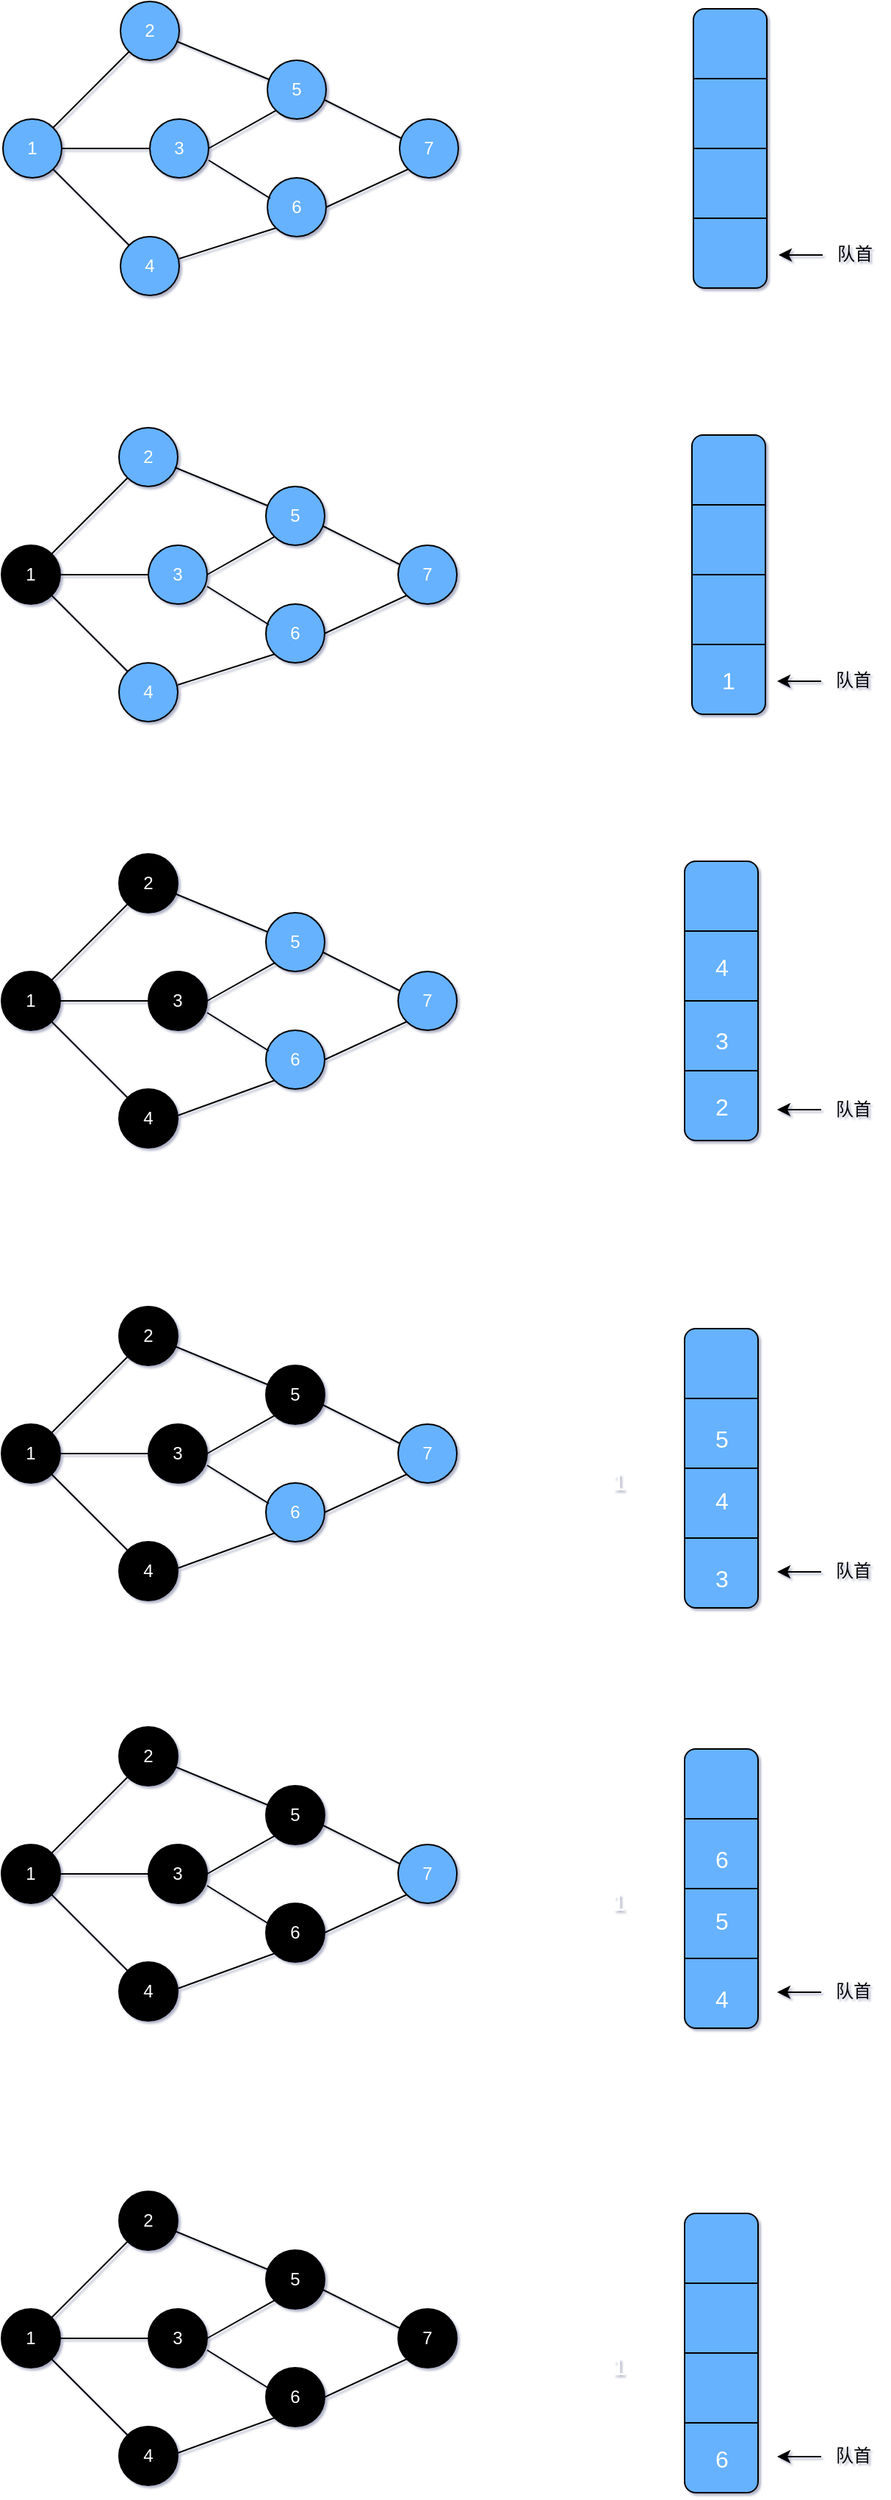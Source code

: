 <mxfile version="12.7.0" type="github">
  <diagram id="FHmcyvShyBVJTWuVOiJX" name="Page-1">
    <mxGraphModel dx="1406" dy="788" grid="1" gridSize="10" guides="1" tooltips="1" connect="1" arrows="1" fold="1" page="1" pageScale="1" pageWidth="827" pageHeight="1169" math="0" shadow="1">
      <root>
        <mxCell id="0"/>
        <mxCell id="1" parent="0"/>
        <mxCell id="ubV-QA2QoW2X3zsCJkII-1" value="" style="ellipse;whiteSpace=wrap;html=1;aspect=fixed;fillColor=#66B2FF;" parent="1" vertex="1">
          <mxGeometry x="190" y="410" width="40" height="40" as="geometry"/>
        </mxCell>
        <mxCell id="ubV-QA2QoW2X3zsCJkII-2" value="" style="ellipse;whiteSpace=wrap;html=1;aspect=fixed;fillColor=#000000;" parent="1" vertex="1">
          <mxGeometry x="110" y="490" width="40" height="40" as="geometry"/>
        </mxCell>
        <mxCell id="ubV-QA2QoW2X3zsCJkII-3" value="7" style="ellipse;whiteSpace=wrap;html=1;aspect=fixed;fillColor=#66B2FF;fontColor=#FFFFFF;" parent="1" vertex="1">
          <mxGeometry x="380" y="490" width="40" height="40" as="geometry"/>
        </mxCell>
        <mxCell id="ubV-QA2QoW2X3zsCJkII-4" value="" style="ellipse;whiteSpace=wrap;html=1;aspect=fixed;fillColor=#66B2FF;" parent="1" vertex="1">
          <mxGeometry x="190" y="570" width="40" height="40" as="geometry"/>
        </mxCell>
        <mxCell id="ubV-QA2QoW2X3zsCJkII-5" value="" style="endArrow=none;html=1;exitX=0;exitY=1;exitDx=0;exitDy=0;entryX=1;entryY=0;entryDx=0;entryDy=0;" parent="1" source="ubV-QA2QoW2X3zsCJkII-1" target="ubV-QA2QoW2X3zsCJkII-2" edge="1">
          <mxGeometry width="50" height="50" relative="1" as="geometry">
            <mxPoint x="50" y="810" as="sourcePoint"/>
            <mxPoint x="100" y="760" as="targetPoint"/>
          </mxGeometry>
        </mxCell>
        <mxCell id="ubV-QA2QoW2X3zsCJkII-6" value="" style="endArrow=none;html=1;exitX=1;exitY=1;exitDx=0;exitDy=0;entryX=0;entryY=0;entryDx=0;entryDy=0;" parent="1" source="ubV-QA2QoW2X3zsCJkII-2" target="ubV-QA2QoW2X3zsCJkII-4" edge="1">
          <mxGeometry width="50" height="50" relative="1" as="geometry">
            <mxPoint x="160" y="680" as="sourcePoint"/>
            <mxPoint x="180" y="810" as="targetPoint"/>
          </mxGeometry>
        </mxCell>
        <mxCell id="ubV-QA2QoW2X3zsCJkII-9" value="1" style="text;html=1;strokeColor=none;fillColor=none;align=center;verticalAlign=middle;whiteSpace=wrap;rounded=0;fontColor=#FFFFFF;" parent="1" vertex="1">
          <mxGeometry x="115" y="500" width="30" height="20" as="geometry"/>
        </mxCell>
        <mxCell id="ubV-QA2QoW2X3zsCJkII-10" value="2" style="text;html=1;strokeColor=none;fillColor=none;align=center;verticalAlign=middle;whiteSpace=wrap;rounded=0;fontColor=#FFFFFF;" parent="1" vertex="1">
          <mxGeometry x="200" y="425" width="20" height="10" as="geometry"/>
        </mxCell>
        <mxCell id="ubV-QA2QoW2X3zsCJkII-11" value="4" style="text;html=1;strokeColor=none;fillColor=none;align=center;verticalAlign=middle;whiteSpace=wrap;rounded=0;fontColor=#FFFFFF;" parent="1" vertex="1">
          <mxGeometry x="190" y="580" width="40" height="20" as="geometry"/>
        </mxCell>
        <mxCell id="ubV-QA2QoW2X3zsCJkII-15" value="&lt;font color=&quot;#ffffff&quot;&gt;3&lt;/font&gt;" style="ellipse;whiteSpace=wrap;html=1;aspect=fixed;fillColor=#66B2FF;" parent="1" vertex="1">
          <mxGeometry x="210" y="490" width="40" height="40" as="geometry"/>
        </mxCell>
        <mxCell id="ubV-QA2QoW2X3zsCJkII-16" value="5" style="ellipse;whiteSpace=wrap;html=1;aspect=fixed;fillColor=#66B2FF;fontColor=#FFFFFF;" parent="1" vertex="1">
          <mxGeometry x="290" y="450" width="40" height="40" as="geometry"/>
        </mxCell>
        <mxCell id="ubV-QA2QoW2X3zsCJkII-22" value="6" style="ellipse;whiteSpace=wrap;html=1;aspect=fixed;fillColor=#66B2FF;fontColor=#FFFFFF;" parent="1" vertex="1">
          <mxGeometry x="290" y="530" width="40" height="40" as="geometry"/>
        </mxCell>
        <mxCell id="ubV-QA2QoW2X3zsCJkII-25" value="" style="endArrow=none;html=1;exitX=1;exitY=0.25;exitDx=0;exitDy=0;entryX=0;entryY=1;entryDx=0;entryDy=0;" parent="1" source="ubV-QA2QoW2X3zsCJkII-11" target="ubV-QA2QoW2X3zsCJkII-22" edge="1">
          <mxGeometry width="50" height="50" relative="1" as="geometry">
            <mxPoint x="130" y="730" as="sourcePoint"/>
            <mxPoint x="180" y="680" as="targetPoint"/>
          </mxGeometry>
        </mxCell>
        <mxCell id="ubV-QA2QoW2X3zsCJkII-28" value="" style="endArrow=none;html=1;exitX=0.975;exitY=0.675;exitDx=0;exitDy=0;entryX=0.025;entryY=0.325;entryDx=0;entryDy=0;entryPerimeter=0;exitPerimeter=0;" parent="1" source="ubV-QA2QoW2X3zsCJkII-16" target="ubV-QA2QoW2X3zsCJkII-3" edge="1">
          <mxGeometry width="50" height="50" relative="1" as="geometry">
            <mxPoint x="110" y="690" as="sourcePoint"/>
            <mxPoint x="160" y="640" as="targetPoint"/>
          </mxGeometry>
        </mxCell>
        <mxCell id="ubV-QA2QoW2X3zsCJkII-29" value="" style="endArrow=none;html=1;exitX=0;exitY=1;exitDx=0;exitDy=0;entryX=1;entryY=0.5;entryDx=0;entryDy=0;" parent="1" source="ubV-QA2QoW2X3zsCJkII-3" target="ubV-QA2QoW2X3zsCJkII-22" edge="1">
          <mxGeometry width="50" height="50" relative="1" as="geometry">
            <mxPoint x="80" y="720" as="sourcePoint"/>
            <mxPoint x="130" y="670" as="targetPoint"/>
          </mxGeometry>
        </mxCell>
        <mxCell id="ubV-QA2QoW2X3zsCJkII-31" value="" style="endArrow=none;html=1;exitX=0;exitY=1;exitDx=0;exitDy=0;entryX=1;entryY=0.5;entryDx=0;entryDy=0;" parent="1" source="ubV-QA2QoW2X3zsCJkII-16" target="ubV-QA2QoW2X3zsCJkII-15" edge="1">
          <mxGeometry width="50" height="50" relative="1" as="geometry">
            <mxPoint x="160" y="710" as="sourcePoint"/>
            <mxPoint x="210" y="660" as="targetPoint"/>
          </mxGeometry>
        </mxCell>
        <mxCell id="ubV-QA2QoW2X3zsCJkII-32" value="" style="endArrow=none;html=1;entryX=0.05;entryY=0.35;entryDx=0;entryDy=0;entryPerimeter=0;" parent="1" target="ubV-QA2QoW2X3zsCJkII-22" edge="1">
          <mxGeometry width="50" height="50" relative="1" as="geometry">
            <mxPoint x="250" y="518" as="sourcePoint"/>
            <mxPoint x="220" y="670" as="targetPoint"/>
          </mxGeometry>
        </mxCell>
        <mxCell id="ubV-QA2QoW2X3zsCJkII-33" value="" style="endArrow=none;html=1;exitX=1;exitY=0.5;exitDx=0;exitDy=0;entryX=0;entryY=0.5;entryDx=0;entryDy=0;" parent="1" source="ubV-QA2QoW2X3zsCJkII-2" target="ubV-QA2QoW2X3zsCJkII-15" edge="1">
          <mxGeometry width="50" height="50" relative="1" as="geometry">
            <mxPoint x="50" y="700" as="sourcePoint"/>
            <mxPoint x="100" y="650" as="targetPoint"/>
          </mxGeometry>
        </mxCell>
        <mxCell id="ubV-QA2QoW2X3zsCJkII-34" value="" style="endArrow=none;html=1;entryX=0.025;entryY=0.325;entryDx=0;entryDy=0;entryPerimeter=0;exitX=0.95;exitY=0.675;exitDx=0;exitDy=0;exitPerimeter=0;" parent="1" source="ubV-QA2QoW2X3zsCJkII-1" target="ubV-QA2QoW2X3zsCJkII-16" edge="1">
          <mxGeometry width="50" height="50" relative="1" as="geometry">
            <mxPoint x="230" y="440" as="sourcePoint"/>
            <mxPoint x="100" y="650" as="targetPoint"/>
          </mxGeometry>
        </mxCell>
        <mxCell id="ubV-QA2QoW2X3zsCJkII-49" value="" style="rounded=1;whiteSpace=wrap;html=1;fillColor=#66B2FF;" parent="1" vertex="1">
          <mxGeometry x="580" y="415" width="50" height="190" as="geometry"/>
        </mxCell>
        <mxCell id="ubV-QA2QoW2X3zsCJkII-50" value="" style="endArrow=none;html=1;exitX=1;exitY=0.5;exitDx=0;exitDy=0;entryX=0;entryY=0.5;entryDx=0;entryDy=0;" parent="1" source="ubV-QA2QoW2X3zsCJkII-49" target="ubV-QA2QoW2X3zsCJkII-49" edge="1">
          <mxGeometry width="50" height="50" relative="1" as="geometry">
            <mxPoint x="490" y="632" as="sourcePoint"/>
            <mxPoint x="580" y="577" as="targetPoint"/>
          </mxGeometry>
        </mxCell>
        <mxCell id="ubV-QA2QoW2X3zsCJkII-51" value="" style="endArrow=none;html=1;exitX=1;exitY=0.25;exitDx=0;exitDy=0;entryX=0;entryY=0.25;entryDx=0;entryDy=0;" parent="1" source="ubV-QA2QoW2X3zsCJkII-49" target="ubV-QA2QoW2X3zsCJkII-49" edge="1">
          <mxGeometry width="50" height="50" relative="1" as="geometry">
            <mxPoint x="470" y="622" as="sourcePoint"/>
            <mxPoint x="520" y="572" as="targetPoint"/>
          </mxGeometry>
        </mxCell>
        <mxCell id="ubV-QA2QoW2X3zsCJkII-52" value="" style="endArrow=none;html=1;exitX=1;exitY=0.75;exitDx=0;exitDy=0;entryX=0;entryY=0.75;entryDx=0;entryDy=0;" parent="1" source="ubV-QA2QoW2X3zsCJkII-49" target="ubV-QA2QoW2X3zsCJkII-49" edge="1">
          <mxGeometry width="50" height="50" relative="1" as="geometry">
            <mxPoint x="470" y="662" as="sourcePoint"/>
            <mxPoint x="520" y="612" as="targetPoint"/>
          </mxGeometry>
        </mxCell>
        <mxCell id="ubV-QA2QoW2X3zsCJkII-56" value="1" style="text;html=1;strokeColor=none;fillColor=none;align=center;verticalAlign=middle;whiteSpace=wrap;rounded=0;fontColor=#FFFFFF;fontSize=16;" parent="1" vertex="1">
          <mxGeometry x="585" y="572" width="40" height="20" as="geometry"/>
        </mxCell>
        <mxCell id="Y3cnyNxsgSKWZ6Iq4NnD-9" value="" style="rounded=1;whiteSpace=wrap;html=1;fillColor=#66B2FF;" vertex="1" parent="1">
          <mxGeometry x="575" y="705" width="50" height="190" as="geometry"/>
        </mxCell>
        <mxCell id="Y3cnyNxsgSKWZ6Iq4NnD-10" value="" style="endArrow=none;html=1;exitX=1;exitY=0.5;exitDx=0;exitDy=0;entryX=0;entryY=0.5;entryDx=0;entryDy=0;" edge="1" parent="1" source="Y3cnyNxsgSKWZ6Iq4NnD-9" target="Y3cnyNxsgSKWZ6Iq4NnD-9">
          <mxGeometry width="50" height="50" relative="1" as="geometry">
            <mxPoint x="485" y="922" as="sourcePoint"/>
            <mxPoint x="575" y="867" as="targetPoint"/>
          </mxGeometry>
        </mxCell>
        <mxCell id="Y3cnyNxsgSKWZ6Iq4NnD-11" value="" style="endArrow=none;html=1;exitX=1;exitY=0.25;exitDx=0;exitDy=0;entryX=0;entryY=0.25;entryDx=0;entryDy=0;" edge="1" parent="1" source="Y3cnyNxsgSKWZ6Iq4NnD-9" target="Y3cnyNxsgSKWZ6Iq4NnD-9">
          <mxGeometry width="50" height="50" relative="1" as="geometry">
            <mxPoint x="465" y="912" as="sourcePoint"/>
            <mxPoint x="515" y="862" as="targetPoint"/>
          </mxGeometry>
        </mxCell>
        <mxCell id="Y3cnyNxsgSKWZ6Iq4NnD-12" value="" style="endArrow=none;html=1;exitX=1;exitY=0.75;exitDx=0;exitDy=0;entryX=0;entryY=0.75;entryDx=0;entryDy=0;" edge="1" parent="1" source="Y3cnyNxsgSKWZ6Iq4NnD-9" target="Y3cnyNxsgSKWZ6Iq4NnD-9">
          <mxGeometry width="50" height="50" relative="1" as="geometry">
            <mxPoint x="465" y="952" as="sourcePoint"/>
            <mxPoint x="515" y="902" as="targetPoint"/>
          </mxGeometry>
        </mxCell>
        <mxCell id="Y3cnyNxsgSKWZ6Iq4NnD-13" value="2" style="text;html=1;strokeColor=none;fillColor=none;align=center;verticalAlign=middle;whiteSpace=wrap;rounded=0;fontColor=#FFFFFF;fontSize=16;" vertex="1" parent="1">
          <mxGeometry x="592.5" y="860.5" width="15" height="23" as="geometry"/>
        </mxCell>
        <mxCell id="Y3cnyNxsgSKWZ6Iq4NnD-19" value="" style="rounded=1;whiteSpace=wrap;html=1;fillColor=#66B2FF;" vertex="1" parent="1">
          <mxGeometry x="575" y="1023" width="50" height="190" as="geometry"/>
        </mxCell>
        <mxCell id="Y3cnyNxsgSKWZ6Iq4NnD-20" value="" style="endArrow=none;html=1;exitX=1;exitY=0.5;exitDx=0;exitDy=0;entryX=0;entryY=0.5;entryDx=0;entryDy=0;" edge="1" parent="1" source="Y3cnyNxsgSKWZ6Iq4NnD-19" target="Y3cnyNxsgSKWZ6Iq4NnD-19">
          <mxGeometry width="50" height="50" relative="1" as="geometry">
            <mxPoint x="415" y="1177" as="sourcePoint"/>
            <mxPoint x="505" y="1122" as="targetPoint"/>
          </mxGeometry>
        </mxCell>
        <mxCell id="Y3cnyNxsgSKWZ6Iq4NnD-21" value="" style="endArrow=none;html=1;exitX=1;exitY=0.25;exitDx=0;exitDy=0;entryX=0;entryY=0.25;entryDx=0;entryDy=0;" edge="1" parent="1" source="Y3cnyNxsgSKWZ6Iq4NnD-19" target="Y3cnyNxsgSKWZ6Iq4NnD-19">
          <mxGeometry width="50" height="50" relative="1" as="geometry">
            <mxPoint x="395" y="1167" as="sourcePoint"/>
            <mxPoint x="445" y="1117" as="targetPoint"/>
          </mxGeometry>
        </mxCell>
        <mxCell id="Y3cnyNxsgSKWZ6Iq4NnD-22" value="" style="endArrow=none;html=1;exitX=1;exitY=0.75;exitDx=0;exitDy=0;entryX=0;entryY=0.75;entryDx=0;entryDy=0;" edge="1" parent="1" source="Y3cnyNxsgSKWZ6Iq4NnD-19" target="Y3cnyNxsgSKWZ6Iq4NnD-19">
          <mxGeometry width="50" height="50" relative="1" as="geometry">
            <mxPoint x="395" y="1207" as="sourcePoint"/>
            <mxPoint x="445" y="1157" as="targetPoint"/>
          </mxGeometry>
        </mxCell>
        <mxCell id="Y3cnyNxsgSKWZ6Iq4NnD-23" value="1" style="text;html=1;strokeColor=none;fillColor=none;align=center;verticalAlign=middle;whiteSpace=wrap;rounded=0;fontColor=#FFFFFF;fontSize=16;" vertex="1" parent="1">
          <mxGeometry x="510" y="1117" width="40" height="20" as="geometry"/>
        </mxCell>
        <mxCell id="Y3cnyNxsgSKWZ6Iq4NnD-27" value="3" style="text;html=1;strokeColor=none;fillColor=none;align=center;verticalAlign=middle;whiteSpace=wrap;rounded=0;fontColor=#FFFFFF;fontSize=16;" vertex="1" parent="1">
          <mxGeometry x="592.5" y="815" width="15" height="23" as="geometry"/>
        </mxCell>
        <mxCell id="Y3cnyNxsgSKWZ6Iq4NnD-28" value="4" style="text;html=1;strokeColor=none;fillColor=none;align=center;verticalAlign=middle;whiteSpace=wrap;rounded=0;fontColor=#FFFFFF;fontSize=16;" vertex="1" parent="1">
          <mxGeometry x="592.5" y="765" width="15" height="23" as="geometry"/>
        </mxCell>
        <mxCell id="Y3cnyNxsgSKWZ6Iq4NnD-48" value="" style="ellipse;whiteSpace=wrap;html=1;aspect=fixed;fillColor=#000000;" vertex="1" parent="1">
          <mxGeometry x="190" y="700" width="40" height="40" as="geometry"/>
        </mxCell>
        <mxCell id="Y3cnyNxsgSKWZ6Iq4NnD-49" value="" style="ellipse;whiteSpace=wrap;html=1;aspect=fixed;fillColor=#000000;" vertex="1" parent="1">
          <mxGeometry x="110" y="780" width="40" height="40" as="geometry"/>
        </mxCell>
        <mxCell id="Y3cnyNxsgSKWZ6Iq4NnD-50" value="7" style="ellipse;whiteSpace=wrap;html=1;aspect=fixed;fillColor=#66B2FF;fontColor=#FFFFFF;" vertex="1" parent="1">
          <mxGeometry x="380" y="780" width="40" height="40" as="geometry"/>
        </mxCell>
        <mxCell id="Y3cnyNxsgSKWZ6Iq4NnD-51" value="" style="ellipse;whiteSpace=wrap;html=1;aspect=fixed;fillColor=#000000;" vertex="1" parent="1">
          <mxGeometry x="190" y="860" width="40" height="40" as="geometry"/>
        </mxCell>
        <mxCell id="Y3cnyNxsgSKWZ6Iq4NnD-52" value="" style="endArrow=none;html=1;exitX=0;exitY=1;exitDx=0;exitDy=0;entryX=1;entryY=0;entryDx=0;entryDy=0;" edge="1" parent="1" source="Y3cnyNxsgSKWZ6Iq4NnD-48" target="Y3cnyNxsgSKWZ6Iq4NnD-49">
          <mxGeometry width="50" height="50" relative="1" as="geometry">
            <mxPoint x="50" y="1100" as="sourcePoint"/>
            <mxPoint x="100" y="1050" as="targetPoint"/>
          </mxGeometry>
        </mxCell>
        <mxCell id="Y3cnyNxsgSKWZ6Iq4NnD-53" value="" style="endArrow=none;html=1;exitX=1;exitY=1;exitDx=0;exitDy=0;entryX=0;entryY=0;entryDx=0;entryDy=0;" edge="1" parent="1" source="Y3cnyNxsgSKWZ6Iq4NnD-49" target="Y3cnyNxsgSKWZ6Iq4NnD-51">
          <mxGeometry width="50" height="50" relative="1" as="geometry">
            <mxPoint x="160" y="970" as="sourcePoint"/>
            <mxPoint x="180" y="1100" as="targetPoint"/>
          </mxGeometry>
        </mxCell>
        <mxCell id="Y3cnyNxsgSKWZ6Iq4NnD-54" value="1" style="text;html=1;strokeColor=none;fillColor=none;align=center;verticalAlign=middle;whiteSpace=wrap;rounded=0;fontColor=#FFFFFF;" vertex="1" parent="1">
          <mxGeometry x="115" y="790" width="30" height="20" as="geometry"/>
        </mxCell>
        <mxCell id="Y3cnyNxsgSKWZ6Iq4NnD-55" value="2" style="text;html=1;strokeColor=none;fillColor=none;align=center;verticalAlign=middle;whiteSpace=wrap;rounded=0;fontColor=#FFFFFF;" vertex="1" parent="1">
          <mxGeometry x="200" y="715" width="20" height="10" as="geometry"/>
        </mxCell>
        <mxCell id="Y3cnyNxsgSKWZ6Iq4NnD-56" value="4" style="text;html=1;strokeColor=none;fillColor=none;align=center;verticalAlign=middle;whiteSpace=wrap;rounded=0;fontColor=#FFFFFF;" vertex="1" parent="1">
          <mxGeometry x="200" y="875" width="20" height="10" as="geometry"/>
        </mxCell>
        <mxCell id="Y3cnyNxsgSKWZ6Iq4NnD-57" value="&lt;font color=&quot;#ffffff&quot;&gt;3&lt;/font&gt;" style="ellipse;whiteSpace=wrap;html=1;aspect=fixed;fillColor=#000000;" vertex="1" parent="1">
          <mxGeometry x="210" y="780" width="40" height="40" as="geometry"/>
        </mxCell>
        <mxCell id="Y3cnyNxsgSKWZ6Iq4NnD-58" value="5" style="ellipse;whiteSpace=wrap;html=1;aspect=fixed;fillColor=#66B2FF;fontColor=#FFFFFF;" vertex="1" parent="1">
          <mxGeometry x="290" y="740" width="40" height="40" as="geometry"/>
        </mxCell>
        <mxCell id="Y3cnyNxsgSKWZ6Iq4NnD-59" value="6" style="ellipse;whiteSpace=wrap;html=1;aspect=fixed;fillColor=#66B2FF;fontColor=#FFFFFF;" vertex="1" parent="1">
          <mxGeometry x="290" y="820" width="40" height="40" as="geometry"/>
        </mxCell>
        <mxCell id="Y3cnyNxsgSKWZ6Iq4NnD-60" value="" style="endArrow=none;html=1;entryX=0;entryY=1;entryDx=0;entryDy=0;" edge="1" parent="1" target="Y3cnyNxsgSKWZ6Iq4NnD-59">
          <mxGeometry width="50" height="50" relative="1" as="geometry">
            <mxPoint x="230" y="878" as="sourcePoint"/>
            <mxPoint x="180" y="970" as="targetPoint"/>
          </mxGeometry>
        </mxCell>
        <mxCell id="Y3cnyNxsgSKWZ6Iq4NnD-62" value="" style="endArrow=none;html=1;exitX=0.975;exitY=0.675;exitDx=0;exitDy=0;entryX=0.025;entryY=0.325;entryDx=0;entryDy=0;entryPerimeter=0;exitPerimeter=0;" edge="1" parent="1" source="Y3cnyNxsgSKWZ6Iq4NnD-58" target="Y3cnyNxsgSKWZ6Iq4NnD-50">
          <mxGeometry width="50" height="50" relative="1" as="geometry">
            <mxPoint x="110" y="980" as="sourcePoint"/>
            <mxPoint x="160" y="930" as="targetPoint"/>
          </mxGeometry>
        </mxCell>
        <mxCell id="Y3cnyNxsgSKWZ6Iq4NnD-63" value="" style="endArrow=none;html=1;exitX=0;exitY=1;exitDx=0;exitDy=0;entryX=1;entryY=0.5;entryDx=0;entryDy=0;" edge="1" parent="1" source="Y3cnyNxsgSKWZ6Iq4NnD-50" target="Y3cnyNxsgSKWZ6Iq4NnD-59">
          <mxGeometry width="50" height="50" relative="1" as="geometry">
            <mxPoint x="80" y="1010" as="sourcePoint"/>
            <mxPoint x="130" y="960" as="targetPoint"/>
          </mxGeometry>
        </mxCell>
        <mxCell id="Y3cnyNxsgSKWZ6Iq4NnD-64" value="" style="endArrow=none;html=1;exitX=0;exitY=1;exitDx=0;exitDy=0;entryX=1;entryY=0.5;entryDx=0;entryDy=0;" edge="1" parent="1" source="Y3cnyNxsgSKWZ6Iq4NnD-58" target="Y3cnyNxsgSKWZ6Iq4NnD-57">
          <mxGeometry width="50" height="50" relative="1" as="geometry">
            <mxPoint x="160" y="1000" as="sourcePoint"/>
            <mxPoint x="210" y="950" as="targetPoint"/>
          </mxGeometry>
        </mxCell>
        <mxCell id="Y3cnyNxsgSKWZ6Iq4NnD-65" value="" style="endArrow=none;html=1;entryX=0.05;entryY=0.35;entryDx=0;entryDy=0;entryPerimeter=0;" edge="1" parent="1" target="Y3cnyNxsgSKWZ6Iq4NnD-59">
          <mxGeometry width="50" height="50" relative="1" as="geometry">
            <mxPoint x="250" y="808" as="sourcePoint"/>
            <mxPoint x="220" y="960" as="targetPoint"/>
          </mxGeometry>
        </mxCell>
        <mxCell id="Y3cnyNxsgSKWZ6Iq4NnD-66" value="" style="endArrow=none;html=1;exitX=1;exitY=0.5;exitDx=0;exitDy=0;entryX=0;entryY=0.5;entryDx=0;entryDy=0;" edge="1" parent="1" source="Y3cnyNxsgSKWZ6Iq4NnD-49" target="Y3cnyNxsgSKWZ6Iq4NnD-57">
          <mxGeometry width="50" height="50" relative="1" as="geometry">
            <mxPoint x="50" y="990" as="sourcePoint"/>
            <mxPoint x="100" y="940" as="targetPoint"/>
          </mxGeometry>
        </mxCell>
        <mxCell id="Y3cnyNxsgSKWZ6Iq4NnD-67" value="" style="endArrow=none;html=1;entryX=0.025;entryY=0.325;entryDx=0;entryDy=0;entryPerimeter=0;exitX=0.95;exitY=0.675;exitDx=0;exitDy=0;exitPerimeter=0;" edge="1" parent="1" source="Y3cnyNxsgSKWZ6Iq4NnD-48" target="Y3cnyNxsgSKWZ6Iq4NnD-58">
          <mxGeometry width="50" height="50" relative="1" as="geometry">
            <mxPoint x="230" y="730" as="sourcePoint"/>
            <mxPoint x="100" y="940" as="targetPoint"/>
          </mxGeometry>
        </mxCell>
        <mxCell id="Y3cnyNxsgSKWZ6Iq4NnD-68" value="" style="ellipse;whiteSpace=wrap;html=1;aspect=fixed;fillColor=#000000;" vertex="1" parent="1">
          <mxGeometry x="190" y="1008" width="40" height="40" as="geometry"/>
        </mxCell>
        <mxCell id="Y3cnyNxsgSKWZ6Iq4NnD-69" value="" style="ellipse;whiteSpace=wrap;html=1;aspect=fixed;fillColor=#000000;" vertex="1" parent="1">
          <mxGeometry x="110" y="1088" width="40" height="40" as="geometry"/>
        </mxCell>
        <mxCell id="Y3cnyNxsgSKWZ6Iq4NnD-70" value="7" style="ellipse;whiteSpace=wrap;html=1;aspect=fixed;fillColor=#66B2FF;fontColor=#FFFFFF;" vertex="1" parent="1">
          <mxGeometry x="380" y="1088" width="40" height="40" as="geometry"/>
        </mxCell>
        <mxCell id="Y3cnyNxsgSKWZ6Iq4NnD-71" value="" style="ellipse;whiteSpace=wrap;html=1;aspect=fixed;fillColor=#000000;" vertex="1" parent="1">
          <mxGeometry x="190" y="1168" width="40" height="40" as="geometry"/>
        </mxCell>
        <mxCell id="Y3cnyNxsgSKWZ6Iq4NnD-72" value="" style="endArrow=none;html=1;exitX=0;exitY=1;exitDx=0;exitDy=0;entryX=1;entryY=0;entryDx=0;entryDy=0;" edge="1" parent="1" source="Y3cnyNxsgSKWZ6Iq4NnD-68" target="Y3cnyNxsgSKWZ6Iq4NnD-69">
          <mxGeometry width="50" height="50" relative="1" as="geometry">
            <mxPoint x="50" y="1408" as="sourcePoint"/>
            <mxPoint x="100" y="1358" as="targetPoint"/>
          </mxGeometry>
        </mxCell>
        <mxCell id="Y3cnyNxsgSKWZ6Iq4NnD-73" value="" style="endArrow=none;html=1;exitX=1;exitY=1;exitDx=0;exitDy=0;entryX=0;entryY=0;entryDx=0;entryDy=0;" edge="1" parent="1" source="Y3cnyNxsgSKWZ6Iq4NnD-69" target="Y3cnyNxsgSKWZ6Iq4NnD-71">
          <mxGeometry width="50" height="50" relative="1" as="geometry">
            <mxPoint x="160" y="1278" as="sourcePoint"/>
            <mxPoint x="180" y="1408" as="targetPoint"/>
          </mxGeometry>
        </mxCell>
        <mxCell id="Y3cnyNxsgSKWZ6Iq4NnD-74" value="1" style="text;html=1;strokeColor=none;fillColor=none;align=center;verticalAlign=middle;whiteSpace=wrap;rounded=0;fontColor=#FFFFFF;" vertex="1" parent="1">
          <mxGeometry x="115" y="1098" width="30" height="20" as="geometry"/>
        </mxCell>
        <mxCell id="Y3cnyNxsgSKWZ6Iq4NnD-75" value="2" style="text;html=1;strokeColor=none;fillColor=none;align=center;verticalAlign=middle;whiteSpace=wrap;rounded=0;fontColor=#FFFFFF;" vertex="1" parent="1">
          <mxGeometry x="200" y="1023" width="20" height="10" as="geometry"/>
        </mxCell>
        <mxCell id="Y3cnyNxsgSKWZ6Iq4NnD-76" value="4" style="text;html=1;strokeColor=none;fillColor=none;align=center;verticalAlign=middle;whiteSpace=wrap;rounded=0;fontColor=#FFFFFF;" vertex="1" parent="1">
          <mxGeometry x="200" y="1183" width="20" height="10" as="geometry"/>
        </mxCell>
        <mxCell id="Y3cnyNxsgSKWZ6Iq4NnD-77" value="&lt;font color=&quot;#ffffff&quot;&gt;3&lt;/font&gt;" style="ellipse;whiteSpace=wrap;html=1;aspect=fixed;fillColor=#000000;" vertex="1" parent="1">
          <mxGeometry x="210" y="1088" width="40" height="40" as="geometry"/>
        </mxCell>
        <mxCell id="Y3cnyNxsgSKWZ6Iq4NnD-78" value="5" style="ellipse;whiteSpace=wrap;html=1;aspect=fixed;fillColor=#000000;fontColor=#FFFFFF;" vertex="1" parent="1">
          <mxGeometry x="290" y="1048" width="40" height="40" as="geometry"/>
        </mxCell>
        <mxCell id="Y3cnyNxsgSKWZ6Iq4NnD-79" value="6" style="ellipse;whiteSpace=wrap;html=1;aspect=fixed;fillColor=#66B2FF;fontColor=#FFFFFF;" vertex="1" parent="1">
          <mxGeometry x="290" y="1128" width="40" height="40" as="geometry"/>
        </mxCell>
        <mxCell id="Y3cnyNxsgSKWZ6Iq4NnD-80" value="" style="endArrow=none;html=1;entryX=0;entryY=1;entryDx=0;entryDy=0;" edge="1" parent="1" target="Y3cnyNxsgSKWZ6Iq4NnD-79">
          <mxGeometry width="50" height="50" relative="1" as="geometry">
            <mxPoint x="230" y="1186" as="sourcePoint"/>
            <mxPoint x="180" y="1278" as="targetPoint"/>
          </mxGeometry>
        </mxCell>
        <mxCell id="Y3cnyNxsgSKWZ6Iq4NnD-81" value="" style="endArrow=none;html=1;exitX=0.975;exitY=0.675;exitDx=0;exitDy=0;entryX=0.025;entryY=0.325;entryDx=0;entryDy=0;entryPerimeter=0;exitPerimeter=0;" edge="1" parent="1" source="Y3cnyNxsgSKWZ6Iq4NnD-78" target="Y3cnyNxsgSKWZ6Iq4NnD-70">
          <mxGeometry width="50" height="50" relative="1" as="geometry">
            <mxPoint x="110" y="1288" as="sourcePoint"/>
            <mxPoint x="160" y="1238" as="targetPoint"/>
          </mxGeometry>
        </mxCell>
        <mxCell id="Y3cnyNxsgSKWZ6Iq4NnD-82" value="" style="endArrow=none;html=1;exitX=0;exitY=1;exitDx=0;exitDy=0;entryX=1;entryY=0.5;entryDx=0;entryDy=0;" edge="1" parent="1" source="Y3cnyNxsgSKWZ6Iq4NnD-70" target="Y3cnyNxsgSKWZ6Iq4NnD-79">
          <mxGeometry width="50" height="50" relative="1" as="geometry">
            <mxPoint x="80" y="1318" as="sourcePoint"/>
            <mxPoint x="130" y="1268" as="targetPoint"/>
          </mxGeometry>
        </mxCell>
        <mxCell id="Y3cnyNxsgSKWZ6Iq4NnD-83" value="" style="endArrow=none;html=1;exitX=0;exitY=1;exitDx=0;exitDy=0;entryX=1;entryY=0.5;entryDx=0;entryDy=0;" edge="1" parent="1" source="Y3cnyNxsgSKWZ6Iq4NnD-78" target="Y3cnyNxsgSKWZ6Iq4NnD-77">
          <mxGeometry width="50" height="50" relative="1" as="geometry">
            <mxPoint x="160" y="1308" as="sourcePoint"/>
            <mxPoint x="210" y="1258" as="targetPoint"/>
          </mxGeometry>
        </mxCell>
        <mxCell id="Y3cnyNxsgSKWZ6Iq4NnD-84" value="" style="endArrow=none;html=1;entryX=0.05;entryY=0.35;entryDx=0;entryDy=0;entryPerimeter=0;" edge="1" parent="1" target="Y3cnyNxsgSKWZ6Iq4NnD-79">
          <mxGeometry width="50" height="50" relative="1" as="geometry">
            <mxPoint x="250" y="1116" as="sourcePoint"/>
            <mxPoint x="220" y="1268" as="targetPoint"/>
          </mxGeometry>
        </mxCell>
        <mxCell id="Y3cnyNxsgSKWZ6Iq4NnD-85" value="" style="endArrow=none;html=1;exitX=1;exitY=0.5;exitDx=0;exitDy=0;entryX=0;entryY=0.5;entryDx=0;entryDy=0;" edge="1" parent="1" source="Y3cnyNxsgSKWZ6Iq4NnD-69" target="Y3cnyNxsgSKWZ6Iq4NnD-77">
          <mxGeometry width="50" height="50" relative="1" as="geometry">
            <mxPoint x="50" y="1298" as="sourcePoint"/>
            <mxPoint x="100" y="1248" as="targetPoint"/>
          </mxGeometry>
        </mxCell>
        <mxCell id="Y3cnyNxsgSKWZ6Iq4NnD-86" value="" style="endArrow=none;html=1;entryX=0.025;entryY=0.325;entryDx=0;entryDy=0;entryPerimeter=0;exitX=0.95;exitY=0.675;exitDx=0;exitDy=0;exitPerimeter=0;" edge="1" parent="1" source="Y3cnyNxsgSKWZ6Iq4NnD-68" target="Y3cnyNxsgSKWZ6Iq4NnD-78">
          <mxGeometry width="50" height="50" relative="1" as="geometry">
            <mxPoint x="230" y="1038" as="sourcePoint"/>
            <mxPoint x="100" y="1248" as="targetPoint"/>
          </mxGeometry>
        </mxCell>
        <mxCell id="Y3cnyNxsgSKWZ6Iq4NnD-87" value="3" style="text;html=1;strokeColor=none;fillColor=none;align=center;verticalAlign=middle;whiteSpace=wrap;rounded=0;fontColor=#FFFFFF;fontSize=16;" vertex="1" parent="1">
          <mxGeometry x="592.5" y="1181" width="15" height="23" as="geometry"/>
        </mxCell>
        <mxCell id="Y3cnyNxsgSKWZ6Iq4NnD-88" value="" style="endArrow=classic;html=1;" edge="1" parent="1">
          <mxGeometry width="50" height="50" relative="1" as="geometry">
            <mxPoint x="668" y="582.5" as="sourcePoint"/>
            <mxPoint x="638" y="582.5" as="targetPoint"/>
            <Array as="points">
              <mxPoint x="648" y="582.5"/>
            </Array>
          </mxGeometry>
        </mxCell>
        <mxCell id="Y3cnyNxsgSKWZ6Iq4NnD-89" value="队首" style="text;html=1;strokeColor=none;fillColor=none;align=center;verticalAlign=middle;whiteSpace=wrap;rounded=0;" vertex="1" parent="1">
          <mxGeometry x="670" y="572" width="40" height="20" as="geometry"/>
        </mxCell>
        <mxCell id="Y3cnyNxsgSKWZ6Iq4NnD-91" value="" style="endArrow=classic;html=1;" edge="1" parent="1">
          <mxGeometry width="50" height="50" relative="1" as="geometry">
            <mxPoint x="668" y="874" as="sourcePoint"/>
            <mxPoint x="638" y="874" as="targetPoint"/>
            <Array as="points">
              <mxPoint x="648" y="874"/>
            </Array>
          </mxGeometry>
        </mxCell>
        <mxCell id="Y3cnyNxsgSKWZ6Iq4NnD-92" value="队首" style="text;html=1;strokeColor=none;fillColor=none;align=center;verticalAlign=middle;whiteSpace=wrap;rounded=0;" vertex="1" parent="1">
          <mxGeometry x="670" y="863.5" width="40" height="20" as="geometry"/>
        </mxCell>
        <mxCell id="Y3cnyNxsgSKWZ6Iq4NnD-93" value="" style="endArrow=classic;html=1;" edge="1" parent="1">
          <mxGeometry width="50" height="50" relative="1" as="geometry">
            <mxPoint x="668" y="1188.5" as="sourcePoint"/>
            <mxPoint x="638" y="1188.5" as="targetPoint"/>
            <Array as="points">
              <mxPoint x="648" y="1188.5"/>
            </Array>
          </mxGeometry>
        </mxCell>
        <mxCell id="Y3cnyNxsgSKWZ6Iq4NnD-94" value="队首" style="text;html=1;strokeColor=none;fillColor=none;align=center;verticalAlign=middle;whiteSpace=wrap;rounded=0;" vertex="1" parent="1">
          <mxGeometry x="670" y="1178" width="40" height="20" as="geometry"/>
        </mxCell>
        <mxCell id="Y3cnyNxsgSKWZ6Iq4NnD-95" value="4" style="text;html=1;strokeColor=none;fillColor=none;align=center;verticalAlign=middle;whiteSpace=wrap;rounded=0;fontColor=#FFFFFF;fontSize=16;" vertex="1" parent="1">
          <mxGeometry x="592.5" y="1128" width="15" height="23" as="geometry"/>
        </mxCell>
        <mxCell id="Y3cnyNxsgSKWZ6Iq4NnD-96" value="5" style="text;html=1;strokeColor=none;fillColor=none;align=center;verticalAlign=middle;whiteSpace=wrap;rounded=0;fontColor=#FFFFFF;fontSize=16;" vertex="1" parent="1">
          <mxGeometry x="592.5" y="1086" width="15" height="23" as="geometry"/>
        </mxCell>
        <mxCell id="Y3cnyNxsgSKWZ6Iq4NnD-97" value="" style="rounded=1;whiteSpace=wrap;html=1;fillColor=#66B2FF;" vertex="1" parent="1">
          <mxGeometry x="575" y="1309" width="50" height="190" as="geometry"/>
        </mxCell>
        <mxCell id="Y3cnyNxsgSKWZ6Iq4NnD-98" value="" style="endArrow=none;html=1;exitX=1;exitY=0.5;exitDx=0;exitDy=0;entryX=0;entryY=0.5;entryDx=0;entryDy=0;" edge="1" parent="1" source="Y3cnyNxsgSKWZ6Iq4NnD-97" target="Y3cnyNxsgSKWZ6Iq4NnD-97">
          <mxGeometry width="50" height="50" relative="1" as="geometry">
            <mxPoint x="415" y="1463" as="sourcePoint"/>
            <mxPoint x="505" y="1408" as="targetPoint"/>
          </mxGeometry>
        </mxCell>
        <mxCell id="Y3cnyNxsgSKWZ6Iq4NnD-99" value="" style="endArrow=none;html=1;exitX=1;exitY=0.25;exitDx=0;exitDy=0;entryX=0;entryY=0.25;entryDx=0;entryDy=0;" edge="1" parent="1" source="Y3cnyNxsgSKWZ6Iq4NnD-97" target="Y3cnyNxsgSKWZ6Iq4NnD-97">
          <mxGeometry width="50" height="50" relative="1" as="geometry">
            <mxPoint x="395" y="1453" as="sourcePoint"/>
            <mxPoint x="445" y="1403" as="targetPoint"/>
          </mxGeometry>
        </mxCell>
        <mxCell id="Y3cnyNxsgSKWZ6Iq4NnD-100" value="" style="endArrow=none;html=1;exitX=1;exitY=0.75;exitDx=0;exitDy=0;entryX=0;entryY=0.75;entryDx=0;entryDy=0;" edge="1" parent="1" source="Y3cnyNxsgSKWZ6Iq4NnD-97" target="Y3cnyNxsgSKWZ6Iq4NnD-97">
          <mxGeometry width="50" height="50" relative="1" as="geometry">
            <mxPoint x="395" y="1493" as="sourcePoint"/>
            <mxPoint x="445" y="1443" as="targetPoint"/>
          </mxGeometry>
        </mxCell>
        <mxCell id="Y3cnyNxsgSKWZ6Iq4NnD-101" value="1" style="text;html=1;strokeColor=none;fillColor=none;align=center;verticalAlign=middle;whiteSpace=wrap;rounded=0;fontColor=#FFFFFF;fontSize=16;" vertex="1" parent="1">
          <mxGeometry x="510" y="1403" width="40" height="20" as="geometry"/>
        </mxCell>
        <mxCell id="Y3cnyNxsgSKWZ6Iq4NnD-102" value="" style="ellipse;whiteSpace=wrap;html=1;aspect=fixed;fillColor=#000000;" vertex="1" parent="1">
          <mxGeometry x="190" y="1294" width="40" height="40" as="geometry"/>
        </mxCell>
        <mxCell id="Y3cnyNxsgSKWZ6Iq4NnD-103" value="" style="ellipse;whiteSpace=wrap;html=1;aspect=fixed;fillColor=#000000;" vertex="1" parent="1">
          <mxGeometry x="110" y="1374" width="40" height="40" as="geometry"/>
        </mxCell>
        <mxCell id="Y3cnyNxsgSKWZ6Iq4NnD-104" value="7" style="ellipse;whiteSpace=wrap;html=1;aspect=fixed;fillColor=#66B2FF;fontColor=#FFFFFF;" vertex="1" parent="1">
          <mxGeometry x="380" y="1374" width="40" height="40" as="geometry"/>
        </mxCell>
        <mxCell id="Y3cnyNxsgSKWZ6Iq4NnD-105" value="" style="ellipse;whiteSpace=wrap;html=1;aspect=fixed;fillColor=#000000;" vertex="1" parent="1">
          <mxGeometry x="190" y="1454" width="40" height="40" as="geometry"/>
        </mxCell>
        <mxCell id="Y3cnyNxsgSKWZ6Iq4NnD-106" value="" style="endArrow=none;html=1;exitX=0;exitY=1;exitDx=0;exitDy=0;entryX=1;entryY=0;entryDx=0;entryDy=0;" edge="1" parent="1" source="Y3cnyNxsgSKWZ6Iq4NnD-102" target="Y3cnyNxsgSKWZ6Iq4NnD-103">
          <mxGeometry width="50" height="50" relative="1" as="geometry">
            <mxPoint x="50" y="1694" as="sourcePoint"/>
            <mxPoint x="100" y="1644" as="targetPoint"/>
          </mxGeometry>
        </mxCell>
        <mxCell id="Y3cnyNxsgSKWZ6Iq4NnD-107" value="" style="endArrow=none;html=1;exitX=1;exitY=1;exitDx=0;exitDy=0;entryX=0;entryY=0;entryDx=0;entryDy=0;" edge="1" parent="1" source="Y3cnyNxsgSKWZ6Iq4NnD-103" target="Y3cnyNxsgSKWZ6Iq4NnD-105">
          <mxGeometry width="50" height="50" relative="1" as="geometry">
            <mxPoint x="160" y="1564" as="sourcePoint"/>
            <mxPoint x="180" y="1694" as="targetPoint"/>
          </mxGeometry>
        </mxCell>
        <mxCell id="Y3cnyNxsgSKWZ6Iq4NnD-108" value="1" style="text;html=1;strokeColor=none;fillColor=none;align=center;verticalAlign=middle;whiteSpace=wrap;rounded=0;fontColor=#FFFFFF;" vertex="1" parent="1">
          <mxGeometry x="115" y="1384" width="30" height="20" as="geometry"/>
        </mxCell>
        <mxCell id="Y3cnyNxsgSKWZ6Iq4NnD-109" value="2" style="text;html=1;strokeColor=none;fillColor=none;align=center;verticalAlign=middle;whiteSpace=wrap;rounded=0;fontColor=#FFFFFF;" vertex="1" parent="1">
          <mxGeometry x="200" y="1309" width="20" height="10" as="geometry"/>
        </mxCell>
        <mxCell id="Y3cnyNxsgSKWZ6Iq4NnD-110" value="4" style="text;html=1;strokeColor=none;fillColor=none;align=center;verticalAlign=middle;whiteSpace=wrap;rounded=0;fontColor=#FFFFFF;" vertex="1" parent="1">
          <mxGeometry x="200" y="1469" width="20" height="10" as="geometry"/>
        </mxCell>
        <mxCell id="Y3cnyNxsgSKWZ6Iq4NnD-111" value="&lt;font color=&quot;#ffffff&quot;&gt;3&lt;/font&gt;" style="ellipse;whiteSpace=wrap;html=1;aspect=fixed;fillColor=#000000;" vertex="1" parent="1">
          <mxGeometry x="210" y="1374" width="40" height="40" as="geometry"/>
        </mxCell>
        <mxCell id="Y3cnyNxsgSKWZ6Iq4NnD-112" value="5" style="ellipse;whiteSpace=wrap;html=1;aspect=fixed;fillColor=#000000;fontColor=#FFFFFF;" vertex="1" parent="1">
          <mxGeometry x="290" y="1334" width="40" height="40" as="geometry"/>
        </mxCell>
        <mxCell id="Y3cnyNxsgSKWZ6Iq4NnD-113" value="6" style="ellipse;whiteSpace=wrap;html=1;aspect=fixed;fillColor=#000000;fontColor=#FFFFFF;" vertex="1" parent="1">
          <mxGeometry x="290" y="1414" width="40" height="40" as="geometry"/>
        </mxCell>
        <mxCell id="Y3cnyNxsgSKWZ6Iq4NnD-114" value="" style="endArrow=none;html=1;entryX=0;entryY=1;entryDx=0;entryDy=0;" edge="1" parent="1" target="Y3cnyNxsgSKWZ6Iq4NnD-113">
          <mxGeometry width="50" height="50" relative="1" as="geometry">
            <mxPoint x="230" y="1472" as="sourcePoint"/>
            <mxPoint x="180" y="1564" as="targetPoint"/>
          </mxGeometry>
        </mxCell>
        <mxCell id="Y3cnyNxsgSKWZ6Iq4NnD-115" value="" style="endArrow=none;html=1;exitX=0.975;exitY=0.675;exitDx=0;exitDy=0;entryX=0.025;entryY=0.325;entryDx=0;entryDy=0;entryPerimeter=0;exitPerimeter=0;" edge="1" parent="1" source="Y3cnyNxsgSKWZ6Iq4NnD-112" target="Y3cnyNxsgSKWZ6Iq4NnD-104">
          <mxGeometry width="50" height="50" relative="1" as="geometry">
            <mxPoint x="110" y="1574" as="sourcePoint"/>
            <mxPoint x="160" y="1524" as="targetPoint"/>
          </mxGeometry>
        </mxCell>
        <mxCell id="Y3cnyNxsgSKWZ6Iq4NnD-116" value="" style="endArrow=none;html=1;exitX=0;exitY=1;exitDx=0;exitDy=0;entryX=1;entryY=0.5;entryDx=0;entryDy=0;" edge="1" parent="1" source="Y3cnyNxsgSKWZ6Iq4NnD-104" target="Y3cnyNxsgSKWZ6Iq4NnD-113">
          <mxGeometry width="50" height="50" relative="1" as="geometry">
            <mxPoint x="80" y="1604" as="sourcePoint"/>
            <mxPoint x="130" y="1554" as="targetPoint"/>
          </mxGeometry>
        </mxCell>
        <mxCell id="Y3cnyNxsgSKWZ6Iq4NnD-117" value="" style="endArrow=none;html=1;exitX=0;exitY=1;exitDx=0;exitDy=0;entryX=1;entryY=0.5;entryDx=0;entryDy=0;" edge="1" parent="1" source="Y3cnyNxsgSKWZ6Iq4NnD-112" target="Y3cnyNxsgSKWZ6Iq4NnD-111">
          <mxGeometry width="50" height="50" relative="1" as="geometry">
            <mxPoint x="160" y="1594" as="sourcePoint"/>
            <mxPoint x="210" y="1544" as="targetPoint"/>
          </mxGeometry>
        </mxCell>
        <mxCell id="Y3cnyNxsgSKWZ6Iq4NnD-118" value="" style="endArrow=none;html=1;entryX=0.05;entryY=0.35;entryDx=0;entryDy=0;entryPerimeter=0;" edge="1" parent="1" target="Y3cnyNxsgSKWZ6Iq4NnD-113">
          <mxGeometry width="50" height="50" relative="1" as="geometry">
            <mxPoint x="250" y="1402" as="sourcePoint"/>
            <mxPoint x="220" y="1554" as="targetPoint"/>
          </mxGeometry>
        </mxCell>
        <mxCell id="Y3cnyNxsgSKWZ6Iq4NnD-119" value="" style="endArrow=none;html=1;exitX=1;exitY=0.5;exitDx=0;exitDy=0;entryX=0;entryY=0.5;entryDx=0;entryDy=0;" edge="1" parent="1" source="Y3cnyNxsgSKWZ6Iq4NnD-103" target="Y3cnyNxsgSKWZ6Iq4NnD-111">
          <mxGeometry width="50" height="50" relative="1" as="geometry">
            <mxPoint x="50" y="1584" as="sourcePoint"/>
            <mxPoint x="100" y="1534" as="targetPoint"/>
          </mxGeometry>
        </mxCell>
        <mxCell id="Y3cnyNxsgSKWZ6Iq4NnD-120" value="" style="endArrow=none;html=1;entryX=0.025;entryY=0.325;entryDx=0;entryDy=0;entryPerimeter=0;exitX=0.95;exitY=0.675;exitDx=0;exitDy=0;exitPerimeter=0;" edge="1" parent="1" source="Y3cnyNxsgSKWZ6Iq4NnD-102" target="Y3cnyNxsgSKWZ6Iq4NnD-112">
          <mxGeometry width="50" height="50" relative="1" as="geometry">
            <mxPoint x="230" y="1324" as="sourcePoint"/>
            <mxPoint x="100" y="1534" as="targetPoint"/>
          </mxGeometry>
        </mxCell>
        <mxCell id="Y3cnyNxsgSKWZ6Iq4NnD-121" value="4" style="text;html=1;strokeColor=none;fillColor=none;align=center;verticalAlign=middle;whiteSpace=wrap;rounded=0;fontColor=#FFFFFF;fontSize=16;" vertex="1" parent="1">
          <mxGeometry x="592.5" y="1467" width="15" height="23" as="geometry"/>
        </mxCell>
        <mxCell id="Y3cnyNxsgSKWZ6Iq4NnD-122" value="" style="endArrow=classic;html=1;" edge="1" parent="1">
          <mxGeometry width="50" height="50" relative="1" as="geometry">
            <mxPoint x="668" y="1474.5" as="sourcePoint"/>
            <mxPoint x="638" y="1474.5" as="targetPoint"/>
            <Array as="points">
              <mxPoint x="648" y="1474.5"/>
            </Array>
          </mxGeometry>
        </mxCell>
        <mxCell id="Y3cnyNxsgSKWZ6Iq4NnD-123" value="队首" style="text;html=1;strokeColor=none;fillColor=none;align=center;verticalAlign=middle;whiteSpace=wrap;rounded=0;" vertex="1" parent="1">
          <mxGeometry x="670" y="1464" width="40" height="20" as="geometry"/>
        </mxCell>
        <mxCell id="Y3cnyNxsgSKWZ6Iq4NnD-124" value="5" style="text;html=1;strokeColor=none;fillColor=none;align=center;verticalAlign=middle;whiteSpace=wrap;rounded=0;fontColor=#FFFFFF;fontSize=16;" vertex="1" parent="1">
          <mxGeometry x="592.5" y="1414" width="15" height="23" as="geometry"/>
        </mxCell>
        <mxCell id="Y3cnyNxsgSKWZ6Iq4NnD-125" value="6" style="text;html=1;strokeColor=none;fillColor=none;align=center;verticalAlign=middle;whiteSpace=wrap;rounded=0;fontColor=#FFFFFF;fontSize=16;" vertex="1" parent="1">
          <mxGeometry x="592.5" y="1372" width="15" height="23" as="geometry"/>
        </mxCell>
        <mxCell id="Y3cnyNxsgSKWZ6Iq4NnD-127" value="" style="rounded=1;whiteSpace=wrap;html=1;fillColor=#66B2FF;" vertex="1" parent="1">
          <mxGeometry x="575" y="1625" width="50" height="190" as="geometry"/>
        </mxCell>
        <mxCell id="Y3cnyNxsgSKWZ6Iq4NnD-128" value="" style="endArrow=none;html=1;exitX=1;exitY=0.5;exitDx=0;exitDy=0;entryX=0;entryY=0.5;entryDx=0;entryDy=0;" edge="1" parent="1" source="Y3cnyNxsgSKWZ6Iq4NnD-127" target="Y3cnyNxsgSKWZ6Iq4NnD-127">
          <mxGeometry width="50" height="50" relative="1" as="geometry">
            <mxPoint x="415" y="1779" as="sourcePoint"/>
            <mxPoint x="505" y="1724" as="targetPoint"/>
          </mxGeometry>
        </mxCell>
        <mxCell id="Y3cnyNxsgSKWZ6Iq4NnD-129" value="" style="endArrow=none;html=1;exitX=1;exitY=0.25;exitDx=0;exitDy=0;entryX=0;entryY=0.25;entryDx=0;entryDy=0;" edge="1" parent="1" source="Y3cnyNxsgSKWZ6Iq4NnD-127" target="Y3cnyNxsgSKWZ6Iq4NnD-127">
          <mxGeometry width="50" height="50" relative="1" as="geometry">
            <mxPoint x="395" y="1769" as="sourcePoint"/>
            <mxPoint x="445" y="1719" as="targetPoint"/>
          </mxGeometry>
        </mxCell>
        <mxCell id="Y3cnyNxsgSKWZ6Iq4NnD-130" value="" style="endArrow=none;html=1;exitX=1;exitY=0.75;exitDx=0;exitDy=0;entryX=0;entryY=0.75;entryDx=0;entryDy=0;" edge="1" parent="1" source="Y3cnyNxsgSKWZ6Iq4NnD-127" target="Y3cnyNxsgSKWZ6Iq4NnD-127">
          <mxGeometry width="50" height="50" relative="1" as="geometry">
            <mxPoint x="395" y="1809" as="sourcePoint"/>
            <mxPoint x="445" y="1759" as="targetPoint"/>
          </mxGeometry>
        </mxCell>
        <mxCell id="Y3cnyNxsgSKWZ6Iq4NnD-131" value="1" style="text;html=1;strokeColor=none;fillColor=none;align=center;verticalAlign=middle;whiteSpace=wrap;rounded=0;fontColor=#FFFFFF;fontSize=16;" vertex="1" parent="1">
          <mxGeometry x="510" y="1719" width="40" height="20" as="geometry"/>
        </mxCell>
        <mxCell id="Y3cnyNxsgSKWZ6Iq4NnD-132" value="" style="ellipse;whiteSpace=wrap;html=1;aspect=fixed;fillColor=#000000;" vertex="1" parent="1">
          <mxGeometry x="190" y="1610" width="40" height="40" as="geometry"/>
        </mxCell>
        <mxCell id="Y3cnyNxsgSKWZ6Iq4NnD-133" value="" style="ellipse;whiteSpace=wrap;html=1;aspect=fixed;fillColor=#000000;" vertex="1" parent="1">
          <mxGeometry x="110" y="1690" width="40" height="40" as="geometry"/>
        </mxCell>
        <mxCell id="Y3cnyNxsgSKWZ6Iq4NnD-134" value="7" style="ellipse;whiteSpace=wrap;html=1;aspect=fixed;fillColor=#000000;fontColor=#FFFFFF;" vertex="1" parent="1">
          <mxGeometry x="380" y="1690" width="40" height="40" as="geometry"/>
        </mxCell>
        <mxCell id="Y3cnyNxsgSKWZ6Iq4NnD-135" value="" style="ellipse;whiteSpace=wrap;html=1;aspect=fixed;fillColor=#000000;" vertex="1" parent="1">
          <mxGeometry x="190" y="1770" width="40" height="40" as="geometry"/>
        </mxCell>
        <mxCell id="Y3cnyNxsgSKWZ6Iq4NnD-136" value="" style="endArrow=none;html=1;exitX=0;exitY=1;exitDx=0;exitDy=0;entryX=1;entryY=0;entryDx=0;entryDy=0;" edge="1" parent="1" source="Y3cnyNxsgSKWZ6Iq4NnD-132" target="Y3cnyNxsgSKWZ6Iq4NnD-133">
          <mxGeometry width="50" height="50" relative="1" as="geometry">
            <mxPoint x="50" y="2010" as="sourcePoint"/>
            <mxPoint x="100" y="1960" as="targetPoint"/>
          </mxGeometry>
        </mxCell>
        <mxCell id="Y3cnyNxsgSKWZ6Iq4NnD-137" value="" style="endArrow=none;html=1;exitX=1;exitY=1;exitDx=0;exitDy=0;entryX=0;entryY=0;entryDx=0;entryDy=0;" edge="1" parent="1" source="Y3cnyNxsgSKWZ6Iq4NnD-133" target="Y3cnyNxsgSKWZ6Iq4NnD-135">
          <mxGeometry width="50" height="50" relative="1" as="geometry">
            <mxPoint x="160" y="1880" as="sourcePoint"/>
            <mxPoint x="180" y="2010" as="targetPoint"/>
          </mxGeometry>
        </mxCell>
        <mxCell id="Y3cnyNxsgSKWZ6Iq4NnD-138" value="1" style="text;html=1;strokeColor=none;fillColor=none;align=center;verticalAlign=middle;whiteSpace=wrap;rounded=0;fontColor=#FFFFFF;" vertex="1" parent="1">
          <mxGeometry x="115" y="1700" width="30" height="20" as="geometry"/>
        </mxCell>
        <mxCell id="Y3cnyNxsgSKWZ6Iq4NnD-139" value="2" style="text;html=1;strokeColor=none;fillColor=none;align=center;verticalAlign=middle;whiteSpace=wrap;rounded=0;fontColor=#FFFFFF;" vertex="1" parent="1">
          <mxGeometry x="200" y="1625" width="20" height="10" as="geometry"/>
        </mxCell>
        <mxCell id="Y3cnyNxsgSKWZ6Iq4NnD-140" value="4" style="text;html=1;strokeColor=none;fillColor=none;align=center;verticalAlign=middle;whiteSpace=wrap;rounded=0;fontColor=#FFFFFF;" vertex="1" parent="1">
          <mxGeometry x="200" y="1785" width="20" height="10" as="geometry"/>
        </mxCell>
        <mxCell id="Y3cnyNxsgSKWZ6Iq4NnD-141" value="&lt;font color=&quot;#ffffff&quot;&gt;3&lt;/font&gt;" style="ellipse;whiteSpace=wrap;html=1;aspect=fixed;fillColor=#000000;" vertex="1" parent="1">
          <mxGeometry x="210" y="1690" width="40" height="40" as="geometry"/>
        </mxCell>
        <mxCell id="Y3cnyNxsgSKWZ6Iq4NnD-142" value="5" style="ellipse;whiteSpace=wrap;html=1;aspect=fixed;fillColor=#000000;fontColor=#FFFFFF;" vertex="1" parent="1">
          <mxGeometry x="290" y="1650" width="40" height="40" as="geometry"/>
        </mxCell>
        <mxCell id="Y3cnyNxsgSKWZ6Iq4NnD-143" value="6" style="ellipse;whiteSpace=wrap;html=1;aspect=fixed;fillColor=#000000;fontColor=#FFFFFF;" vertex="1" parent="1">
          <mxGeometry x="290" y="1730" width="40" height="40" as="geometry"/>
        </mxCell>
        <mxCell id="Y3cnyNxsgSKWZ6Iq4NnD-144" value="" style="endArrow=none;html=1;entryX=0;entryY=1;entryDx=0;entryDy=0;" edge="1" parent="1" target="Y3cnyNxsgSKWZ6Iq4NnD-143">
          <mxGeometry width="50" height="50" relative="1" as="geometry">
            <mxPoint x="230" y="1788" as="sourcePoint"/>
            <mxPoint x="180" y="1880" as="targetPoint"/>
          </mxGeometry>
        </mxCell>
        <mxCell id="Y3cnyNxsgSKWZ6Iq4NnD-145" value="" style="endArrow=none;html=1;exitX=0.975;exitY=0.675;exitDx=0;exitDy=0;entryX=0.025;entryY=0.325;entryDx=0;entryDy=0;entryPerimeter=0;exitPerimeter=0;" edge="1" parent="1" source="Y3cnyNxsgSKWZ6Iq4NnD-142" target="Y3cnyNxsgSKWZ6Iq4NnD-134">
          <mxGeometry width="50" height="50" relative="1" as="geometry">
            <mxPoint x="110" y="1890" as="sourcePoint"/>
            <mxPoint x="160" y="1840" as="targetPoint"/>
          </mxGeometry>
        </mxCell>
        <mxCell id="Y3cnyNxsgSKWZ6Iq4NnD-146" value="" style="endArrow=none;html=1;exitX=0;exitY=1;exitDx=0;exitDy=0;entryX=1;entryY=0.5;entryDx=0;entryDy=0;" edge="1" parent="1" source="Y3cnyNxsgSKWZ6Iq4NnD-134" target="Y3cnyNxsgSKWZ6Iq4NnD-143">
          <mxGeometry width="50" height="50" relative="1" as="geometry">
            <mxPoint x="80" y="1920" as="sourcePoint"/>
            <mxPoint x="130" y="1870" as="targetPoint"/>
          </mxGeometry>
        </mxCell>
        <mxCell id="Y3cnyNxsgSKWZ6Iq4NnD-147" value="" style="endArrow=none;html=1;exitX=0;exitY=1;exitDx=0;exitDy=0;entryX=1;entryY=0.5;entryDx=0;entryDy=0;" edge="1" parent="1" source="Y3cnyNxsgSKWZ6Iq4NnD-142" target="Y3cnyNxsgSKWZ6Iq4NnD-141">
          <mxGeometry width="50" height="50" relative="1" as="geometry">
            <mxPoint x="160" y="1910" as="sourcePoint"/>
            <mxPoint x="210" y="1860" as="targetPoint"/>
          </mxGeometry>
        </mxCell>
        <mxCell id="Y3cnyNxsgSKWZ6Iq4NnD-148" value="" style="endArrow=none;html=1;entryX=0.05;entryY=0.35;entryDx=0;entryDy=0;entryPerimeter=0;" edge="1" parent="1" target="Y3cnyNxsgSKWZ6Iq4NnD-143">
          <mxGeometry width="50" height="50" relative="1" as="geometry">
            <mxPoint x="250" y="1718" as="sourcePoint"/>
            <mxPoint x="220" y="1870" as="targetPoint"/>
          </mxGeometry>
        </mxCell>
        <mxCell id="Y3cnyNxsgSKWZ6Iq4NnD-149" value="" style="endArrow=none;html=1;exitX=1;exitY=0.5;exitDx=0;exitDy=0;entryX=0;entryY=0.5;entryDx=0;entryDy=0;" edge="1" parent="1" source="Y3cnyNxsgSKWZ6Iq4NnD-133" target="Y3cnyNxsgSKWZ6Iq4NnD-141">
          <mxGeometry width="50" height="50" relative="1" as="geometry">
            <mxPoint x="50" y="1900" as="sourcePoint"/>
            <mxPoint x="100" y="1850" as="targetPoint"/>
          </mxGeometry>
        </mxCell>
        <mxCell id="Y3cnyNxsgSKWZ6Iq4NnD-150" value="" style="endArrow=none;html=1;entryX=0.025;entryY=0.325;entryDx=0;entryDy=0;entryPerimeter=0;exitX=0.95;exitY=0.675;exitDx=0;exitDy=0;exitPerimeter=0;" edge="1" parent="1" source="Y3cnyNxsgSKWZ6Iq4NnD-132" target="Y3cnyNxsgSKWZ6Iq4NnD-142">
          <mxGeometry width="50" height="50" relative="1" as="geometry">
            <mxPoint x="230" y="1640" as="sourcePoint"/>
            <mxPoint x="100" y="1850" as="targetPoint"/>
          </mxGeometry>
        </mxCell>
        <mxCell id="Y3cnyNxsgSKWZ6Iq4NnD-152" value="" style="endArrow=classic;html=1;" edge="1" parent="1">
          <mxGeometry width="50" height="50" relative="1" as="geometry">
            <mxPoint x="668" y="1790.5" as="sourcePoint"/>
            <mxPoint x="638" y="1790.5" as="targetPoint"/>
            <Array as="points">
              <mxPoint x="648" y="1790.5"/>
            </Array>
          </mxGeometry>
        </mxCell>
        <mxCell id="Y3cnyNxsgSKWZ6Iq4NnD-153" value="队首" style="text;html=1;strokeColor=none;fillColor=none;align=center;verticalAlign=middle;whiteSpace=wrap;rounded=0;" vertex="1" parent="1">
          <mxGeometry x="670" y="1780" width="40" height="20" as="geometry"/>
        </mxCell>
        <mxCell id="Y3cnyNxsgSKWZ6Iq4NnD-155" value="6" style="text;html=1;strokeColor=none;fillColor=none;align=center;verticalAlign=middle;whiteSpace=wrap;rounded=0;fontColor=#FFFFFF;fontSize=16;" vertex="1" parent="1">
          <mxGeometry x="592.5" y="1780" width="15" height="23" as="geometry"/>
        </mxCell>
        <mxCell id="Y3cnyNxsgSKWZ6Iq4NnD-160" value="" style="ellipse;whiteSpace=wrap;html=1;aspect=fixed;fillColor=#66B2FF;" vertex="1" parent="1">
          <mxGeometry x="191" y="120" width="40" height="40" as="geometry"/>
        </mxCell>
        <mxCell id="Y3cnyNxsgSKWZ6Iq4NnD-161" value="" style="ellipse;whiteSpace=wrap;html=1;aspect=fixed;fillColor=#66B2FF;" vertex="1" parent="1">
          <mxGeometry x="111" y="200" width="40" height="40" as="geometry"/>
        </mxCell>
        <mxCell id="Y3cnyNxsgSKWZ6Iq4NnD-162" value="7" style="ellipse;whiteSpace=wrap;html=1;aspect=fixed;fillColor=#66B2FF;fontColor=#FFFFFF;" vertex="1" parent="1">
          <mxGeometry x="381" y="200" width="40" height="40" as="geometry"/>
        </mxCell>
        <mxCell id="Y3cnyNxsgSKWZ6Iq4NnD-163" value="" style="ellipse;whiteSpace=wrap;html=1;aspect=fixed;fillColor=#66B2FF;" vertex="1" parent="1">
          <mxGeometry x="191" y="280" width="40" height="40" as="geometry"/>
        </mxCell>
        <mxCell id="Y3cnyNxsgSKWZ6Iq4NnD-164" value="" style="endArrow=none;html=1;exitX=0;exitY=1;exitDx=0;exitDy=0;entryX=1;entryY=0;entryDx=0;entryDy=0;" edge="1" parent="1" source="Y3cnyNxsgSKWZ6Iq4NnD-160" target="Y3cnyNxsgSKWZ6Iq4NnD-161">
          <mxGeometry width="50" height="50" relative="1" as="geometry">
            <mxPoint x="51" y="520" as="sourcePoint"/>
            <mxPoint x="101" y="470" as="targetPoint"/>
          </mxGeometry>
        </mxCell>
        <mxCell id="Y3cnyNxsgSKWZ6Iq4NnD-165" value="" style="endArrow=none;html=1;exitX=1;exitY=1;exitDx=0;exitDy=0;entryX=0;entryY=0;entryDx=0;entryDy=0;" edge="1" parent="1" source="Y3cnyNxsgSKWZ6Iq4NnD-161" target="Y3cnyNxsgSKWZ6Iq4NnD-163">
          <mxGeometry width="50" height="50" relative="1" as="geometry">
            <mxPoint x="161" y="390" as="sourcePoint"/>
            <mxPoint x="181" y="520" as="targetPoint"/>
          </mxGeometry>
        </mxCell>
        <mxCell id="Y3cnyNxsgSKWZ6Iq4NnD-166" value="1" style="text;html=1;strokeColor=none;fillColor=none;align=center;verticalAlign=middle;whiteSpace=wrap;rounded=0;fontColor=#FFFFFF;" vertex="1" parent="1">
          <mxGeometry x="116" y="210" width="30" height="20" as="geometry"/>
        </mxCell>
        <mxCell id="Y3cnyNxsgSKWZ6Iq4NnD-167" value="2" style="text;html=1;strokeColor=none;fillColor=none;align=center;verticalAlign=middle;whiteSpace=wrap;rounded=0;fontColor=#FFFFFF;" vertex="1" parent="1">
          <mxGeometry x="201" y="135" width="20" height="10" as="geometry"/>
        </mxCell>
        <mxCell id="Y3cnyNxsgSKWZ6Iq4NnD-168" value="4" style="text;html=1;strokeColor=none;fillColor=none;align=center;verticalAlign=middle;whiteSpace=wrap;rounded=0;fontColor=#FFFFFF;" vertex="1" parent="1">
          <mxGeometry x="191" y="290" width="40" height="20" as="geometry"/>
        </mxCell>
        <mxCell id="Y3cnyNxsgSKWZ6Iq4NnD-169" value="&lt;font color=&quot;#ffffff&quot;&gt;3&lt;/font&gt;" style="ellipse;whiteSpace=wrap;html=1;aspect=fixed;fillColor=#66B2FF;" vertex="1" parent="1">
          <mxGeometry x="211" y="200" width="40" height="40" as="geometry"/>
        </mxCell>
        <mxCell id="Y3cnyNxsgSKWZ6Iq4NnD-170" value="5" style="ellipse;whiteSpace=wrap;html=1;aspect=fixed;fillColor=#66B2FF;fontColor=#FFFFFF;" vertex="1" parent="1">
          <mxGeometry x="291" y="160" width="40" height="40" as="geometry"/>
        </mxCell>
        <mxCell id="Y3cnyNxsgSKWZ6Iq4NnD-171" value="6" style="ellipse;whiteSpace=wrap;html=1;aspect=fixed;fillColor=#66B2FF;fontColor=#FFFFFF;" vertex="1" parent="1">
          <mxGeometry x="291" y="240" width="40" height="40" as="geometry"/>
        </mxCell>
        <mxCell id="Y3cnyNxsgSKWZ6Iq4NnD-172" value="" style="endArrow=none;html=1;exitX=1;exitY=0.25;exitDx=0;exitDy=0;entryX=0;entryY=1;entryDx=0;entryDy=0;" edge="1" parent="1" source="Y3cnyNxsgSKWZ6Iq4NnD-168" target="Y3cnyNxsgSKWZ6Iq4NnD-171">
          <mxGeometry width="50" height="50" relative="1" as="geometry">
            <mxPoint x="131" y="440" as="sourcePoint"/>
            <mxPoint x="181" y="390" as="targetPoint"/>
          </mxGeometry>
        </mxCell>
        <mxCell id="Y3cnyNxsgSKWZ6Iq4NnD-173" value="" style="endArrow=none;html=1;exitX=0.975;exitY=0.675;exitDx=0;exitDy=0;entryX=0.025;entryY=0.325;entryDx=0;entryDy=0;entryPerimeter=0;exitPerimeter=0;" edge="1" parent="1" source="Y3cnyNxsgSKWZ6Iq4NnD-170" target="Y3cnyNxsgSKWZ6Iq4NnD-162">
          <mxGeometry width="50" height="50" relative="1" as="geometry">
            <mxPoint x="111" y="400" as="sourcePoint"/>
            <mxPoint x="161" y="350" as="targetPoint"/>
          </mxGeometry>
        </mxCell>
        <mxCell id="Y3cnyNxsgSKWZ6Iq4NnD-174" value="" style="endArrow=none;html=1;exitX=0;exitY=1;exitDx=0;exitDy=0;entryX=1;entryY=0.5;entryDx=0;entryDy=0;" edge="1" parent="1" source="Y3cnyNxsgSKWZ6Iq4NnD-162" target="Y3cnyNxsgSKWZ6Iq4NnD-171">
          <mxGeometry width="50" height="50" relative="1" as="geometry">
            <mxPoint x="81" y="430" as="sourcePoint"/>
            <mxPoint x="131" y="380" as="targetPoint"/>
          </mxGeometry>
        </mxCell>
        <mxCell id="Y3cnyNxsgSKWZ6Iq4NnD-175" value="" style="endArrow=none;html=1;exitX=0;exitY=1;exitDx=0;exitDy=0;entryX=1;entryY=0.5;entryDx=0;entryDy=0;" edge="1" parent="1" source="Y3cnyNxsgSKWZ6Iq4NnD-170" target="Y3cnyNxsgSKWZ6Iq4NnD-169">
          <mxGeometry width="50" height="50" relative="1" as="geometry">
            <mxPoint x="161" y="420" as="sourcePoint"/>
            <mxPoint x="211" y="370" as="targetPoint"/>
          </mxGeometry>
        </mxCell>
        <mxCell id="Y3cnyNxsgSKWZ6Iq4NnD-176" value="" style="endArrow=none;html=1;entryX=0.05;entryY=0.35;entryDx=0;entryDy=0;entryPerimeter=0;" edge="1" parent="1" target="Y3cnyNxsgSKWZ6Iq4NnD-171">
          <mxGeometry width="50" height="50" relative="1" as="geometry">
            <mxPoint x="251" y="228" as="sourcePoint"/>
            <mxPoint x="221" y="380" as="targetPoint"/>
          </mxGeometry>
        </mxCell>
        <mxCell id="Y3cnyNxsgSKWZ6Iq4NnD-177" value="" style="endArrow=none;html=1;exitX=1;exitY=0.5;exitDx=0;exitDy=0;entryX=0;entryY=0.5;entryDx=0;entryDy=0;" edge="1" parent="1" source="Y3cnyNxsgSKWZ6Iq4NnD-161" target="Y3cnyNxsgSKWZ6Iq4NnD-169">
          <mxGeometry width="50" height="50" relative="1" as="geometry">
            <mxPoint x="51" y="410" as="sourcePoint"/>
            <mxPoint x="101" y="360" as="targetPoint"/>
          </mxGeometry>
        </mxCell>
        <mxCell id="Y3cnyNxsgSKWZ6Iq4NnD-178" value="" style="endArrow=none;html=1;entryX=0.025;entryY=0.325;entryDx=0;entryDy=0;entryPerimeter=0;exitX=0.95;exitY=0.675;exitDx=0;exitDy=0;exitPerimeter=0;" edge="1" parent="1" source="Y3cnyNxsgSKWZ6Iq4NnD-160" target="Y3cnyNxsgSKWZ6Iq4NnD-170">
          <mxGeometry width="50" height="50" relative="1" as="geometry">
            <mxPoint x="231" y="150" as="sourcePoint"/>
            <mxPoint x="101" y="360" as="targetPoint"/>
          </mxGeometry>
        </mxCell>
        <mxCell id="Y3cnyNxsgSKWZ6Iq4NnD-179" value="" style="rounded=1;whiteSpace=wrap;html=1;fillColor=#66B2FF;" vertex="1" parent="1">
          <mxGeometry x="581" y="125" width="50" height="190" as="geometry"/>
        </mxCell>
        <mxCell id="Y3cnyNxsgSKWZ6Iq4NnD-180" value="" style="endArrow=none;html=1;exitX=1;exitY=0.5;exitDx=0;exitDy=0;entryX=0;entryY=0.5;entryDx=0;entryDy=0;" edge="1" parent="1" source="Y3cnyNxsgSKWZ6Iq4NnD-179" target="Y3cnyNxsgSKWZ6Iq4NnD-179">
          <mxGeometry width="50" height="50" relative="1" as="geometry">
            <mxPoint x="491" y="342" as="sourcePoint"/>
            <mxPoint x="581" y="287" as="targetPoint"/>
          </mxGeometry>
        </mxCell>
        <mxCell id="Y3cnyNxsgSKWZ6Iq4NnD-181" value="" style="endArrow=none;html=1;exitX=1;exitY=0.25;exitDx=0;exitDy=0;entryX=0;entryY=0.25;entryDx=0;entryDy=0;" edge="1" parent="1" source="Y3cnyNxsgSKWZ6Iq4NnD-179" target="Y3cnyNxsgSKWZ6Iq4NnD-179">
          <mxGeometry width="50" height="50" relative="1" as="geometry">
            <mxPoint x="471" y="332" as="sourcePoint"/>
            <mxPoint x="521" y="282" as="targetPoint"/>
          </mxGeometry>
        </mxCell>
        <mxCell id="Y3cnyNxsgSKWZ6Iq4NnD-182" value="" style="endArrow=none;html=1;exitX=1;exitY=0.75;exitDx=0;exitDy=0;entryX=0;entryY=0.75;entryDx=0;entryDy=0;" edge="1" parent="1" source="Y3cnyNxsgSKWZ6Iq4NnD-179" target="Y3cnyNxsgSKWZ6Iq4NnD-179">
          <mxGeometry width="50" height="50" relative="1" as="geometry">
            <mxPoint x="471" y="372" as="sourcePoint"/>
            <mxPoint x="521" y="322" as="targetPoint"/>
          </mxGeometry>
        </mxCell>
        <mxCell id="Y3cnyNxsgSKWZ6Iq4NnD-184" value="" style="endArrow=classic;html=1;" edge="1" parent="1">
          <mxGeometry width="50" height="50" relative="1" as="geometry">
            <mxPoint x="669" y="292.5" as="sourcePoint"/>
            <mxPoint x="639" y="292.5" as="targetPoint"/>
            <Array as="points">
              <mxPoint x="649" y="292.5"/>
            </Array>
          </mxGeometry>
        </mxCell>
        <mxCell id="Y3cnyNxsgSKWZ6Iq4NnD-185" value="队首" style="text;html=1;strokeColor=none;fillColor=none;align=center;verticalAlign=middle;whiteSpace=wrap;rounded=0;" vertex="1" parent="1">
          <mxGeometry x="671" y="282" width="40" height="20" as="geometry"/>
        </mxCell>
      </root>
    </mxGraphModel>
  </diagram>
</mxfile>
